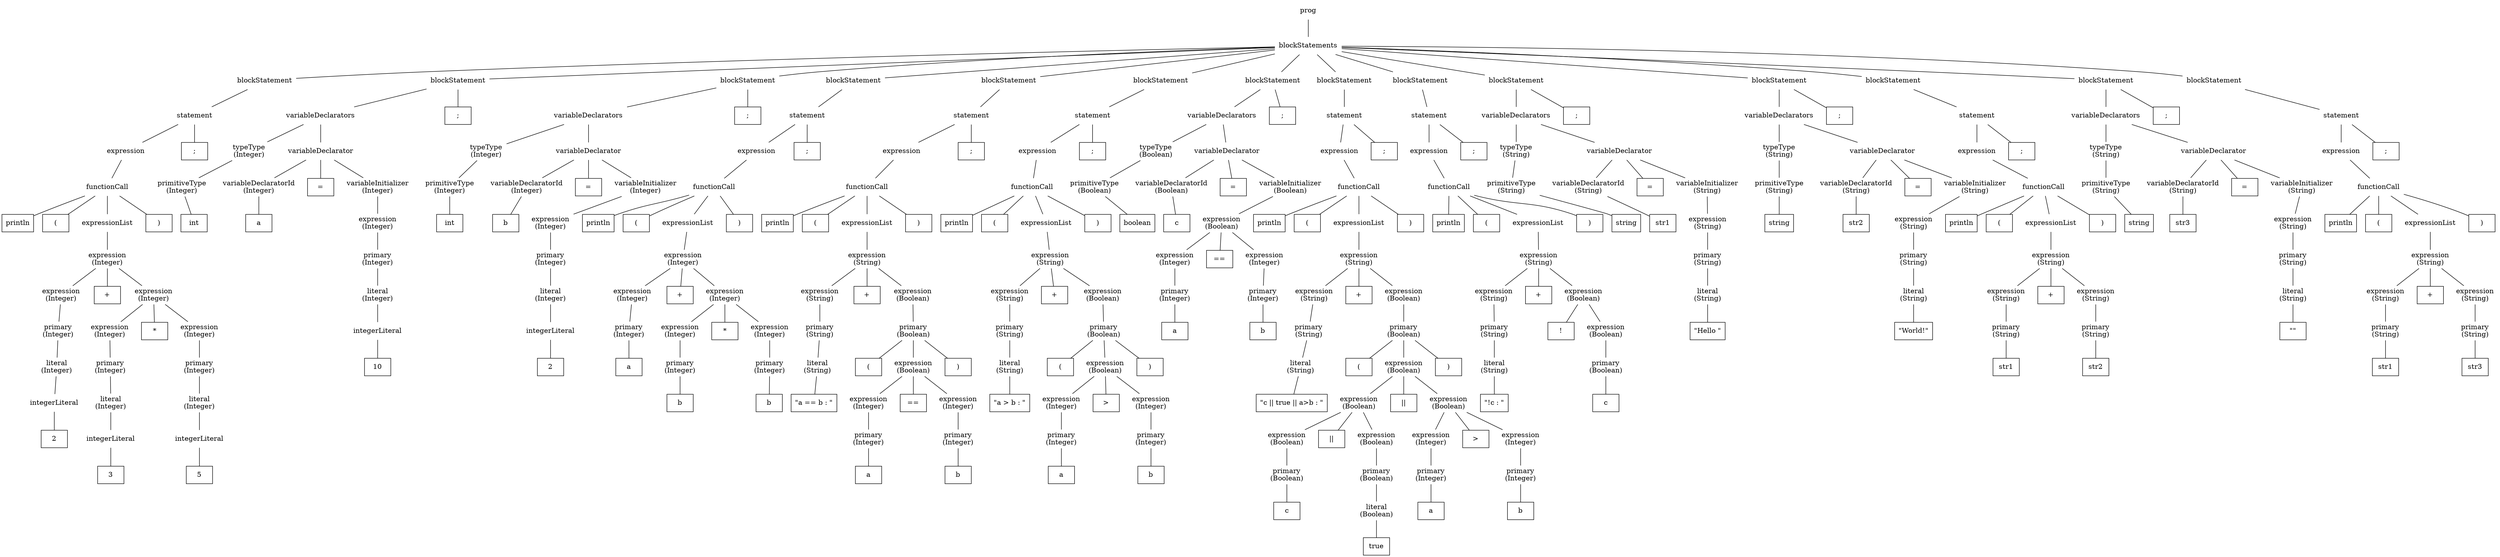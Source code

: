 graph at {
node [shape=plaintext]
0 [label="prog"]
1 [label="blockStatements"]
0 -- 1
2 [label="blockStatement"]
1 -- 2
3 [label="statement"]
2 -- 3
4 [label="expression"]
3 -- 4
5 [label="functionCall"]
4 -- 5
6 [label="println" shape=rectangle]
5 -- 6
7 [label="(" shape=rectangle]
5 -- 7
8 [label="expressionList"]
5 -- 8
9 [label="expression"]
8 -- 9
10 [label="expression"]
9 -- 10
11 [label="primary"]
10 -- 11
12 [label="literal"]
11 -- 12
13 [label="integerLiteral"]
12 -- 13
14 [label="2" shape=rectangle]
13 -- 14
15 [label="+" shape=rectangle]
9 -- 15
16 [label="expression"]
9 -- 16
17 [label="expression"]
16 -- 17
18 [label="primary"]
17 -- 18
19 [label="literal"]
18 -- 19
20 [label="integerLiteral"]
19 -- 20
21 [label="3" shape=rectangle]
20 -- 21
22 [label="*" shape=rectangle]
16 -- 22
23 [label="expression"]
16 -- 23
24 [label="primary"]
23 -- 24
25 [label="literal"]
24 -- 25
26 [label="integerLiteral"]
25 -- 26
27 [label="5" shape=rectangle]
26 -- 27
28 [label=")" shape=rectangle]
5 -- 28
29 [label=";" shape=rectangle]
3 -- 29
30 [label="blockStatement"]
1 -- 30
31 [label="variableDeclarators"]
30 -- 31
32 [label="typeType"]
31 -- 32
33 [label="primitiveType"]
32 -- 33
34 [label="int" shape=rectangle]
33 -- 34
35 [label="variableDeclarator"]
31 -- 35
36 [label="variableDeclaratorId"]
35 -- 36
37 [label="a" shape=rectangle]
36 -- 37
38 [label="=" shape=rectangle]
35 -- 38
39 [label="variableInitializer"]
35 -- 39
40 [label="expression"]
39 -- 40
41 [label="primary"]
40 -- 41
42 [label="literal"]
41 -- 42
43 [label="integerLiteral"]
42 -- 43
44 [label="10" shape=rectangle]
43 -- 44
45 [label=";" shape=rectangle]
30 -- 45
46 [label="blockStatement"]
1 -- 46
47 [label="variableDeclarators"]
46 -- 47
48 [label="typeType"]
47 -- 48
49 [label="primitiveType"]
48 -- 49
50 [label="int" shape=rectangle]
49 -- 50
51 [label="variableDeclarator"]
47 -- 51
52 [label="variableDeclaratorId"]
51 -- 52
53 [label="b" shape=rectangle]
52 -- 53
54 [label="=" shape=rectangle]
51 -- 54
55 [label="variableInitializer"]
51 -- 55
56 [label="expression"]
55 -- 56
57 [label="primary"]
56 -- 57
58 [label="literal"]
57 -- 58
59 [label="integerLiteral"]
58 -- 59
60 [label="2" shape=rectangle]
59 -- 60
61 [label=";" shape=rectangle]
46 -- 61
62 [label="blockStatement"]
1 -- 62
63 [label="statement"]
62 -- 63
64 [label="expression"]
63 -- 64
65 [label="functionCall"]
64 -- 65
66 [label="println" shape=rectangle]
65 -- 66
67 [label="(" shape=rectangle]
65 -- 67
68 [label="expressionList"]
65 -- 68
69 [label="expression"]
68 -- 69
70 [label="expression"]
69 -- 70
71 [label="primary"]
70 -- 71
72 [label="a" shape=rectangle]
71 -- 72
73 [label="+" shape=rectangle]
69 -- 73
74 [label="expression"]
69 -- 74
75 [label="expression"]
74 -- 75
76 [label="primary"]
75 -- 76
77 [label="b" shape=rectangle]
76 -- 77
78 [label="*" shape=rectangle]
74 -- 78
79 [label="expression"]
74 -- 79
80 [label="primary"]
79 -- 80
81 [label="b" shape=rectangle]
80 -- 81
82 [label=")" shape=rectangle]
65 -- 82
83 [label=";" shape=rectangle]
63 -- 83
84 [label="blockStatement"]
1 -- 84
85 [label="statement"]
84 -- 85
86 [label="expression"]
85 -- 86
87 [label="functionCall"]
86 -- 87
88 [label="println" shape=rectangle]
87 -- 88
89 [label="(" shape=rectangle]
87 -- 89
90 [label="expressionList"]
87 -- 90
91 [label="expression"]
90 -- 91
92 [label="expression"]
91 -- 92
93 [label="primary"]
92 -- 93
94 [label="literal"]
93 -- 94
95 [label="\"a == b : \"" shape=rectangle]
94 -- 95
96 [label="+" shape=rectangle]
91 -- 96
97 [label="expression"]
91 -- 97
98 [label="primary"]
97 -- 98
99 [label="(" shape=rectangle]
98 -- 99
100 [label="expression"]
98 -- 100
101 [label="expression"]
100 -- 101
102 [label="primary"]
101 -- 102
103 [label="a" shape=rectangle]
102 -- 103
104 [label="==" shape=rectangle]
100 -- 104
105 [label="expression"]
100 -- 105
106 [label="primary"]
105 -- 106
107 [label="b" shape=rectangle]
106 -- 107
108 [label=")" shape=rectangle]
98 -- 108
109 [label=")" shape=rectangle]
87 -- 109
110 [label=";" shape=rectangle]
85 -- 110
111 [label="blockStatement"]
1 -- 111
112 [label="statement"]
111 -- 112
113 [label="expression"]
112 -- 113
114 [label="functionCall"]
113 -- 114
115 [label="println" shape=rectangle]
114 -- 115
116 [label="(" shape=rectangle]
114 -- 116
117 [label="expressionList"]
114 -- 117
118 [label="expression"]
117 -- 118
119 [label="expression"]
118 -- 119
120 [label="primary"]
119 -- 120
121 [label="literal"]
120 -- 121
122 [label="\"a > b : \"" shape=rectangle]
121 -- 122
123 [label="+" shape=rectangle]
118 -- 123
124 [label="expression"]
118 -- 124
125 [label="primary"]
124 -- 125
126 [label="(" shape=rectangle]
125 -- 126
127 [label="expression"]
125 -- 127
128 [label="expression"]
127 -- 128
129 [label="primary"]
128 -- 129
130 [label="a" shape=rectangle]
129 -- 130
131 [label=">" shape=rectangle]
127 -- 131
132 [label="expression"]
127 -- 132
133 [label="primary"]
132 -- 133
134 [label="b" shape=rectangle]
133 -- 134
135 [label=")" shape=rectangle]
125 -- 135
136 [label=")" shape=rectangle]
114 -- 136
137 [label=";" shape=rectangle]
112 -- 137
138 [label="blockStatement"]
1 -- 138
139 [label="variableDeclarators"]
138 -- 139
140 [label="typeType"]
139 -- 140
141 [label="primitiveType"]
140 -- 141
142 [label="boolean" shape=rectangle]
141 -- 142
143 [label="variableDeclarator"]
139 -- 143
144 [label="variableDeclaratorId"]
143 -- 144
145 [label="c" shape=rectangle]
144 -- 145
146 [label="=" shape=rectangle]
143 -- 146
147 [label="variableInitializer"]
143 -- 147
148 [label="expression"]
147 -- 148
149 [label="expression"]
148 -- 149
150 [label="primary"]
149 -- 150
151 [label="a" shape=rectangle]
150 -- 151
152 [label="==" shape=rectangle]
148 -- 152
153 [label="expression"]
148 -- 153
154 [label="primary"]
153 -- 154
155 [label="b" shape=rectangle]
154 -- 155
156 [label=";" shape=rectangle]
138 -- 156
157 [label="blockStatement"]
1 -- 157
158 [label="statement"]
157 -- 158
159 [label="expression"]
158 -- 159
160 [label="functionCall"]
159 -- 160
161 [label="println" shape=rectangle]
160 -- 161
162 [label="(" shape=rectangle]
160 -- 162
163 [label="expressionList"]
160 -- 163
164 [label="expression"]
163 -- 164
165 [label="expression"]
164 -- 165
166 [label="primary"]
165 -- 166
167 [label="literal"]
166 -- 167
168 [label="\"c || true || a>b : \"" shape=rectangle]
167 -- 168
169 [label="+" shape=rectangle]
164 -- 169
170 [label="expression"]
164 -- 170
171 [label="primary"]
170 -- 171
172 [label="(" shape=rectangle]
171 -- 172
173 [label="expression"]
171 -- 173
174 [label="expression"]
173 -- 174
175 [label="expression"]
174 -- 175
176 [label="primary"]
175 -- 176
177 [label="c" shape=rectangle]
176 -- 177
178 [label="||" shape=rectangle]
174 -- 178
179 [label="expression"]
174 -- 179
180 [label="primary"]
179 -- 180
181 [label="literal"]
180 -- 181
182 [label="true" shape=rectangle]
181 -- 182
183 [label="||" shape=rectangle]
173 -- 183
184 [label="expression"]
173 -- 184
185 [label="expression"]
184 -- 185
186 [label="primary"]
185 -- 186
187 [label="a" shape=rectangle]
186 -- 187
188 [label=">" shape=rectangle]
184 -- 188
189 [label="expression"]
184 -- 189
190 [label="primary"]
189 -- 190
191 [label="b" shape=rectangle]
190 -- 191
192 [label=")" shape=rectangle]
171 -- 192
193 [label=")" shape=rectangle]
160 -- 193
194 [label=";" shape=rectangle]
158 -- 194
195 [label="blockStatement"]
1 -- 195
196 [label="statement"]
195 -- 196
197 [label="expression"]
196 -- 197
198 [label="functionCall"]
197 -- 198
199 [label="println" shape=rectangle]
198 -- 199
200 [label="(" shape=rectangle]
198 -- 200
201 [label="expressionList"]
198 -- 201
202 [label="expression"]
201 -- 202
203 [label="expression"]
202 -- 203
204 [label="primary"]
203 -- 204
205 [label="literal"]
204 -- 205
206 [label="\"!c : \"" shape=rectangle]
205 -- 206
207 [label="+" shape=rectangle]
202 -- 207
208 [label="expression"]
202 -- 208
209 [label="!" shape=rectangle]
208 -- 209
210 [label="expression"]
208 -- 210
211 [label="primary"]
210 -- 211
212 [label="c" shape=rectangle]
211 -- 212
213 [label=")" shape=rectangle]
198 -- 213
214 [label=";" shape=rectangle]
196 -- 214
215 [label="blockStatement"]
1 -- 215
216 [label="variableDeclarators"]
215 -- 216
217 [label="typeType"]
216 -- 217
218 [label="primitiveType"]
217 -- 218
219 [label="string" shape=rectangle]
218 -- 219
220 [label="variableDeclarator"]
216 -- 220
221 [label="variableDeclaratorId"]
220 -- 221
222 [label="str1" shape=rectangle]
221 -- 222
223 [label="=" shape=rectangle]
220 -- 223
224 [label="variableInitializer"]
220 -- 224
225 [label="expression"]
224 -- 225
226 [label="primary"]
225 -- 226
227 [label="literal"]
226 -- 227
228 [label="\"Hello \"" shape=rectangle]
227 -- 228
229 [label=";" shape=rectangle]
215 -- 229
230 [label="blockStatement"]
1 -- 230
231 [label="variableDeclarators"]
230 -- 231
232 [label="typeType"]
231 -- 232
233 [label="primitiveType"]
232 -- 233
234 [label="string" shape=rectangle]
233 -- 234
235 [label="variableDeclarator"]
231 -- 235
236 [label="variableDeclaratorId"]
235 -- 236
237 [label="str2" shape=rectangle]
236 -- 237
238 [label="=" shape=rectangle]
235 -- 238
239 [label="variableInitializer"]
235 -- 239
240 [label="expression"]
239 -- 240
241 [label="primary"]
240 -- 241
242 [label="literal"]
241 -- 242
243 [label="\"World!\"" shape=rectangle]
242 -- 243
244 [label=";" shape=rectangle]
230 -- 244
245 [label="blockStatement"]
1 -- 245
246 [label="statement"]
245 -- 246
247 [label="expression"]
246 -- 247
248 [label="functionCall"]
247 -- 248
249 [label="println" shape=rectangle]
248 -- 249
250 [label="(" shape=rectangle]
248 -- 250
251 [label="expressionList"]
248 -- 251
252 [label="expression"]
251 -- 252
253 [label="expression"]
252 -- 253
254 [label="primary"]
253 -- 254
255 [label="str1" shape=rectangle]
254 -- 255
256 [label="+" shape=rectangle]
252 -- 256
257 [label="expression"]
252 -- 257
258 [label="primary"]
257 -- 258
259 [label="str2" shape=rectangle]
258 -- 259
260 [label=")" shape=rectangle]
248 -- 260
261 [label=";" shape=rectangle]
246 -- 261
262 [label="blockStatement"]
1 -- 262
263 [label="variableDeclarators"]
262 -- 263
264 [label="typeType"]
263 -- 264
265 [label="primitiveType"]
264 -- 265
266 [label="string" shape=rectangle]
265 -- 266
267 [label="variableDeclarator"]
263 -- 267
268 [label="variableDeclaratorId"]
267 -- 268
269 [label="str3" shape=rectangle]
268 -- 269
270 [label="=" shape=rectangle]
267 -- 270
271 [label="variableInitializer"]
267 -- 271
272 [label="expression"]
271 -- 272
273 [label="primary"]
272 -- 273
274 [label="literal"]
273 -- 274
275 [label="\"\"" shape=rectangle]
274 -- 275
276 [label=";" shape=rectangle]
262 -- 276
277 [label="blockStatement"]
1 -- 277
278 [label="statement"]
277 -- 278
279 [label="expression"]
278 -- 279
280 [label="functionCall"]
279 -- 280
281 [label="println" shape=rectangle]
280 -- 281
282 [label="(" shape=rectangle]
280 -- 282
283 [label="expressionList"]
280 -- 283
284 [label="expression"]
283 -- 284
285 [label="expression"]
284 -- 285
286 [label="primary"]
285 -- 286
287 [label="str1" shape=rectangle]
286 -- 287
288 [label="+" shape=rectangle]
284 -- 288
289 [label="expression"]
284 -- 289
290 [label="primary"]
289 -- 290
291 [label="str3" shape=rectangle]
290 -- 291
292 [label=")" shape=rectangle]
280 -- 292
293 [label=";" shape=rectangle]
278 -- 293
33 [label="primitiveType\n(Integer)"]
32 [label="typeType\n(Integer)"]
49 [label="primitiveType\n(Integer)"]
48 [label="typeType\n(Integer)"]
141 [label="primitiveType\n(Boolean)"]
140 [label="typeType\n(Boolean)"]
218 [label="primitiveType\n(String)"]
217 [label="typeType\n(String)"]
233 [label="primitiveType\n(String)"]
232 [label="typeType\n(String)"]
265 [label="primitiveType\n(String)"]
264 [label="typeType\n(String)"]
12 [label="literal\n(Integer)"]
11 [label="primary\n(Integer)"]
10 [label="expression\n(Integer)"]
19 [label="literal\n(Integer)"]
18 [label="primary\n(Integer)"]
17 [label="expression\n(Integer)"]
25 [label="literal\n(Integer)"]
24 [label="primary\n(Integer)"]
23 [label="expression\n(Integer)"]
16 [label="expression\n(Integer)"]
9 [label="expression\n(Integer)"]
36 [label="variableDeclaratorId\n(Integer)"]
42 [label="literal\n(Integer)"]
41 [label="primary\n(Integer)"]
40 [label="expression\n(Integer)"]
39 [label="variableInitializer\n(Integer)"]
52 [label="variableDeclaratorId\n(Integer)"]
58 [label="literal\n(Integer)"]
57 [label="primary\n(Integer)"]
56 [label="expression\n(Integer)"]
55 [label="variableInitializer\n(Integer)"]
71 [label="primary\n(Integer)"]
70 [label="expression\n(Integer)"]
76 [label="primary\n(Integer)"]
75 [label="expression\n(Integer)"]
80 [label="primary\n(Integer)"]
79 [label="expression\n(Integer)"]
74 [label="expression\n(Integer)"]
69 [label="expression\n(Integer)"]
94 [label="literal\n(String)"]
93 [label="primary\n(String)"]
92 [label="expression\n(String)"]
102 [label="primary\n(Integer)"]
101 [label="expression\n(Integer)"]
106 [label="primary\n(Integer)"]
105 [label="expression\n(Integer)"]
100 [label="expression\n(Boolean)"]
98 [label="primary\n(Boolean)"]
97 [label="expression\n(Boolean)"]
91 [label="expression\n(String)"]
121 [label="literal\n(String)"]
120 [label="primary\n(String)"]
119 [label="expression\n(String)"]
129 [label="primary\n(Integer)"]
128 [label="expression\n(Integer)"]
133 [label="primary\n(Integer)"]
132 [label="expression\n(Integer)"]
127 [label="expression\n(Boolean)"]
125 [label="primary\n(Boolean)"]
124 [label="expression\n(Boolean)"]
118 [label="expression\n(String)"]
144 [label="variableDeclaratorId\n(Boolean)"]
150 [label="primary\n(Integer)"]
149 [label="expression\n(Integer)"]
154 [label="primary\n(Integer)"]
153 [label="expression\n(Integer)"]
148 [label="expression\n(Boolean)"]
147 [label="variableInitializer\n(Boolean)"]
167 [label="literal\n(String)"]
166 [label="primary\n(String)"]
165 [label="expression\n(String)"]
176 [label="primary\n(Boolean)"]
175 [label="expression\n(Boolean)"]
181 [label="literal\n(Boolean)"]
180 [label="primary\n(Boolean)"]
179 [label="expression\n(Boolean)"]
174 [label="expression\n(Boolean)"]
186 [label="primary\n(Integer)"]
185 [label="expression\n(Integer)"]
190 [label="primary\n(Integer)"]
189 [label="expression\n(Integer)"]
184 [label="expression\n(Boolean)"]
173 [label="expression\n(Boolean)"]
171 [label="primary\n(Boolean)"]
170 [label="expression\n(Boolean)"]
164 [label="expression\n(String)"]
205 [label="literal\n(String)"]
204 [label="primary\n(String)"]
203 [label="expression\n(String)"]
211 [label="primary\n(Boolean)"]
210 [label="expression\n(Boolean)"]
208 [label="expression\n(Boolean)"]
202 [label="expression\n(String)"]
221 [label="variableDeclaratorId\n(String)"]
227 [label="literal\n(String)"]
226 [label="primary\n(String)"]
225 [label="expression\n(String)"]
224 [label="variableInitializer\n(String)"]
236 [label="variableDeclaratorId\n(String)"]
242 [label="literal\n(String)"]
241 [label="primary\n(String)"]
240 [label="expression\n(String)"]
239 [label="variableInitializer\n(String)"]
254 [label="primary\n(String)"]
253 [label="expression\n(String)"]
258 [label="primary\n(String)"]
257 [label="expression\n(String)"]
252 [label="expression\n(String)"]
268 [label="variableDeclaratorId\n(String)"]
274 [label="literal\n(String)"]
273 [label="primary\n(String)"]
272 [label="expression\n(String)"]
271 [label="variableInitializer\n(String)"]
286 [label="primary\n(String)"]
285 [label="expression\n(String)"]
290 [label="primary\n(String)"]
289 [label="expression\n(String)"]
284 [label="expression\n(String)"]
}
